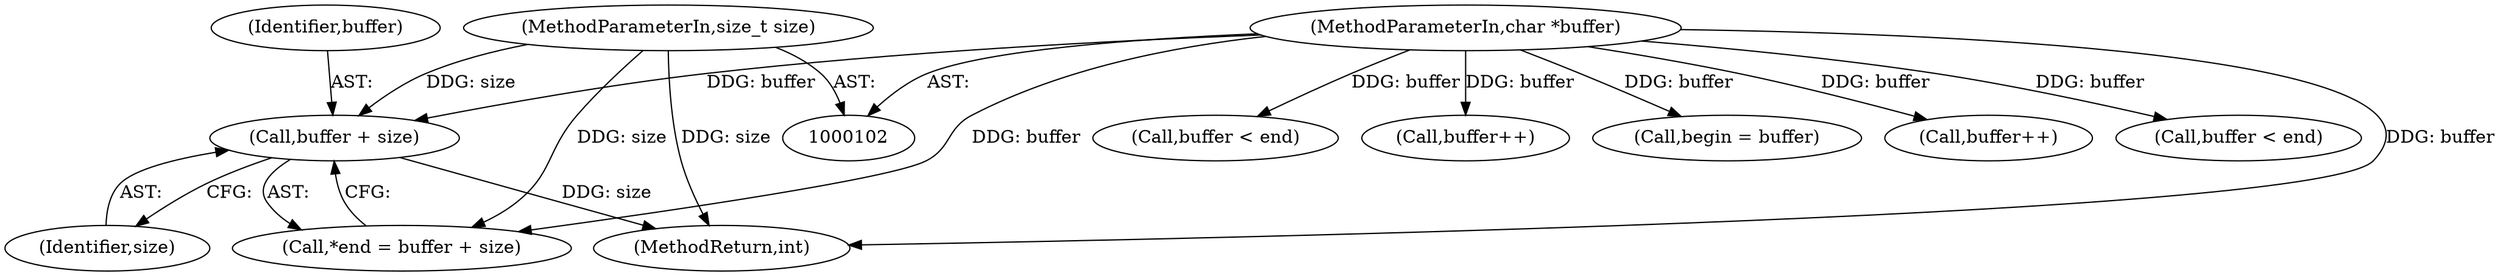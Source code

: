 digraph "0_keepalived_f28015671a4b04785859d1b4b1327b367b6a10e9@pointer" {
"1000111" [label="(Call,buffer + size)"];
"1000103" [label="(MethodParameterIn,char *buffer)"];
"1000104" [label="(MethodParameterIn,size_t size)"];
"1000104" [label="(MethodParameterIn,size_t size)"];
"1000111" [label="(Call,buffer + size)"];
"1000109" [label="(Call,*end = buffer + size)"];
"1000132" [label="(Call,buffer++)"];
"1000140" [label="(Call,buffer < end)"];
"1000162" [label="(MethodReturn,int)"];
"1000127" [label="(Call,buffer < end)"];
"1000112" [label="(Identifier,buffer)"];
"1000145" [label="(Call,buffer++)"];
"1000113" [label="(Identifier,size)"];
"1000103" [label="(MethodParameterIn,char *buffer)"];
"1000135" [label="(Call,begin = buffer)"];
"1000111" -> "1000109"  [label="AST: "];
"1000111" -> "1000113"  [label="CFG: "];
"1000112" -> "1000111"  [label="AST: "];
"1000113" -> "1000111"  [label="AST: "];
"1000109" -> "1000111"  [label="CFG: "];
"1000111" -> "1000162"  [label="DDG: size"];
"1000103" -> "1000111"  [label="DDG: buffer"];
"1000104" -> "1000111"  [label="DDG: size"];
"1000103" -> "1000102"  [label="AST: "];
"1000103" -> "1000162"  [label="DDG: buffer"];
"1000103" -> "1000109"  [label="DDG: buffer"];
"1000103" -> "1000127"  [label="DDG: buffer"];
"1000103" -> "1000132"  [label="DDG: buffer"];
"1000103" -> "1000135"  [label="DDG: buffer"];
"1000103" -> "1000140"  [label="DDG: buffer"];
"1000103" -> "1000145"  [label="DDG: buffer"];
"1000104" -> "1000102"  [label="AST: "];
"1000104" -> "1000162"  [label="DDG: size"];
"1000104" -> "1000109"  [label="DDG: size"];
}
